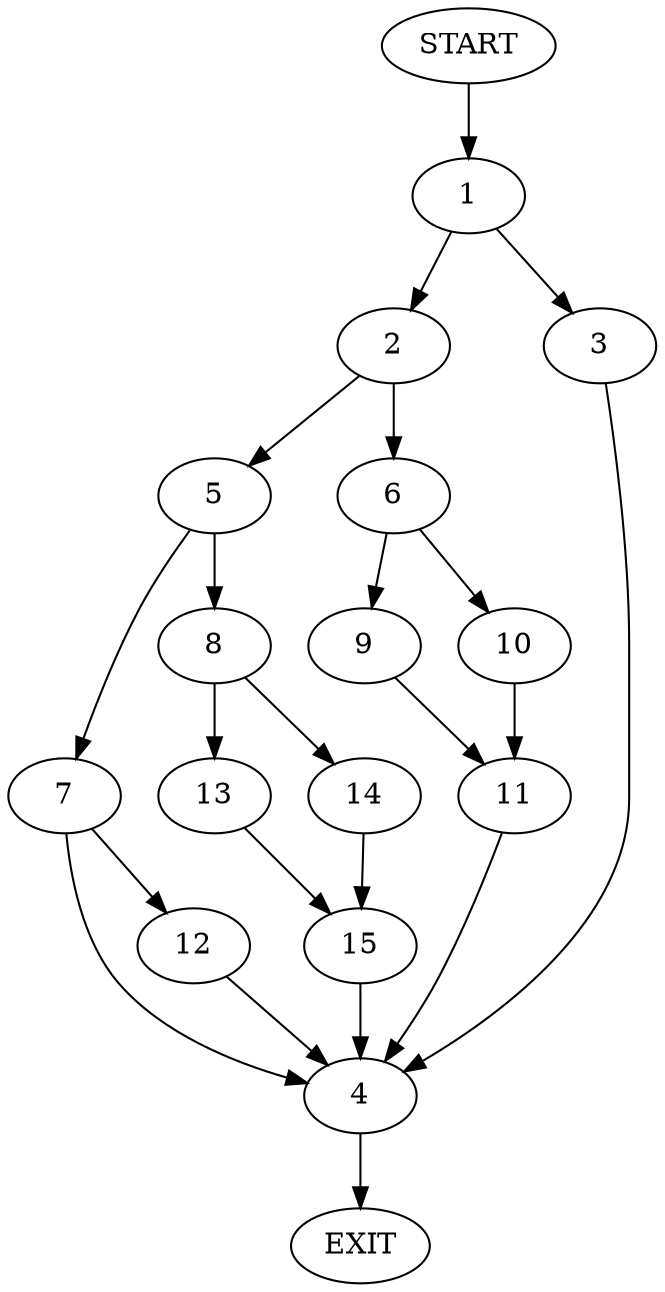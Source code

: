digraph {
0 [label="START"]
16 [label="EXIT"]
0 -> 1
1 -> 2
1 -> 3
3 -> 4
2 -> 5
2 -> 6
4 -> 16
5 -> 7
5 -> 8
6 -> 9
6 -> 10
9 -> 11
10 -> 11
11 -> 4
7 -> 12
7 -> 4
8 -> 13
8 -> 14
13 -> 15
14 -> 15
15 -> 4
12 -> 4
}
